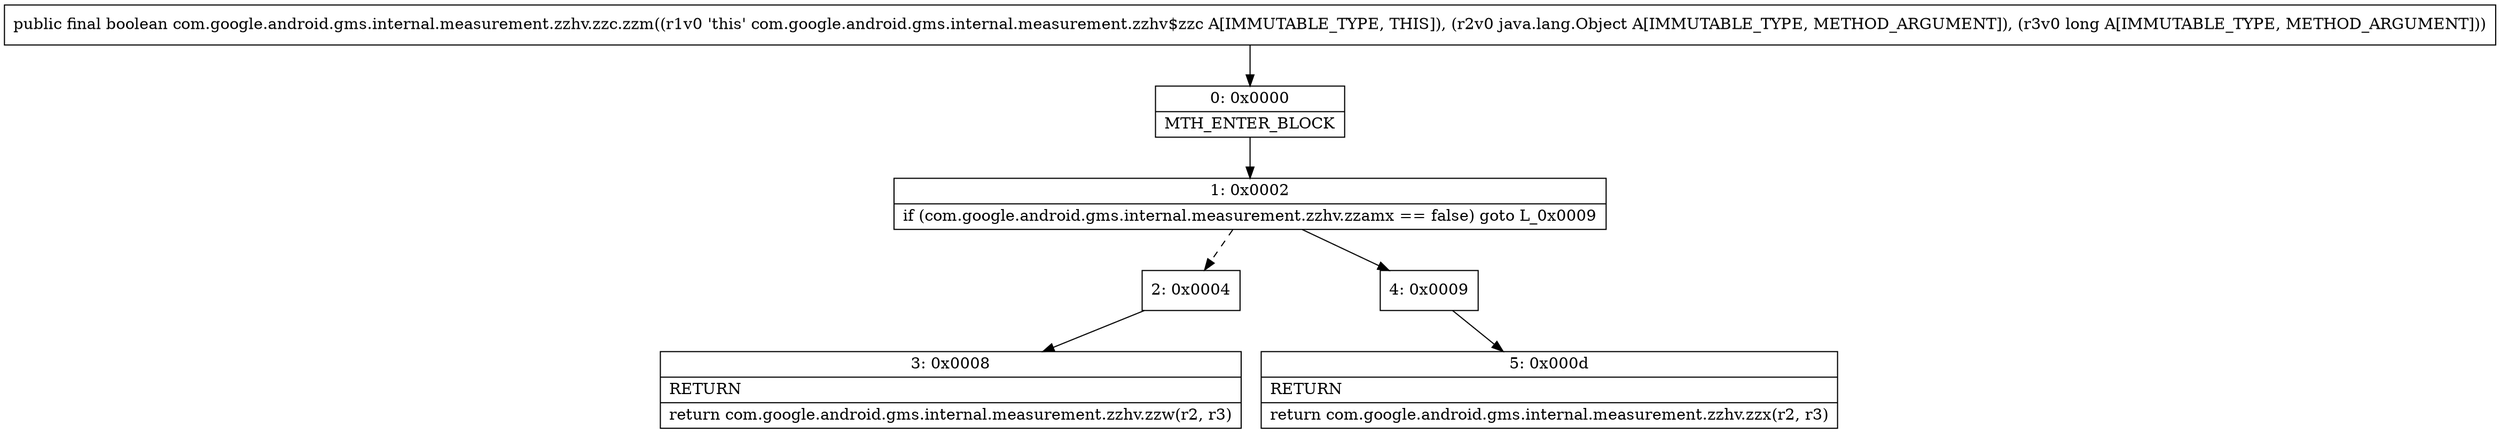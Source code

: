 digraph "CFG forcom.google.android.gms.internal.measurement.zzhv.zzc.zzm(Ljava\/lang\/Object;J)Z" {
Node_0 [shape=record,label="{0\:\ 0x0000|MTH_ENTER_BLOCK\l}"];
Node_1 [shape=record,label="{1\:\ 0x0002|if (com.google.android.gms.internal.measurement.zzhv.zzamx == false) goto L_0x0009\l}"];
Node_2 [shape=record,label="{2\:\ 0x0004}"];
Node_3 [shape=record,label="{3\:\ 0x0008|RETURN\l|return com.google.android.gms.internal.measurement.zzhv.zzw(r2, r3)\l}"];
Node_4 [shape=record,label="{4\:\ 0x0009}"];
Node_5 [shape=record,label="{5\:\ 0x000d|RETURN\l|return com.google.android.gms.internal.measurement.zzhv.zzx(r2, r3)\l}"];
MethodNode[shape=record,label="{public final boolean com.google.android.gms.internal.measurement.zzhv.zzc.zzm((r1v0 'this' com.google.android.gms.internal.measurement.zzhv$zzc A[IMMUTABLE_TYPE, THIS]), (r2v0 java.lang.Object A[IMMUTABLE_TYPE, METHOD_ARGUMENT]), (r3v0 long A[IMMUTABLE_TYPE, METHOD_ARGUMENT])) }"];
MethodNode -> Node_0;
Node_0 -> Node_1;
Node_1 -> Node_2[style=dashed];
Node_1 -> Node_4;
Node_2 -> Node_3;
Node_4 -> Node_5;
}

